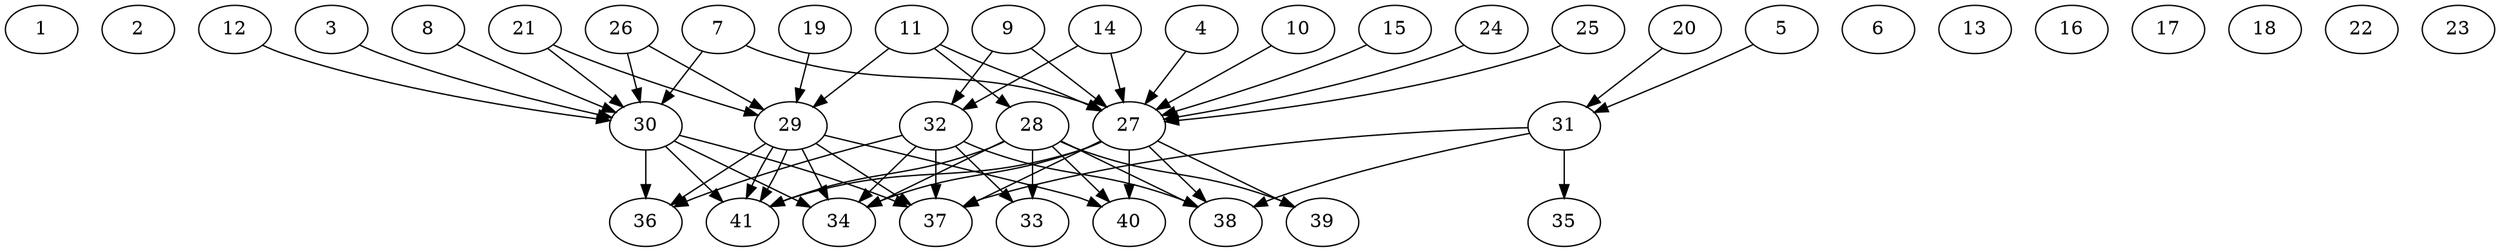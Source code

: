 // DAG (tier=3-complex, mode=compute, n=41, ccr=0.479, fat=0.825, density=0.765, regular=0.270, jump=0.346, mindata=1048576, maxdata=16777216)
// DAG automatically generated by daggen at Sun Aug 24 16:33:34 2025
// /home/ermia/Project/Environments/daggen/bin/daggen --dot --ccr 0.479 --fat 0.825 --regular 0.270 --density 0.765 --jump 0.346 --mindata 1048576 --maxdata 16777216 -n 41 
digraph G {
  1 [size="4325877134666678403072", alpha="0.08", expect_size="2162938567333339201536"]
  2 [size="9204340216089472", alpha="0.11", expect_size="4602170108044736"]
  3 [size="12911448573235640", alpha="0.10", expect_size="6455724286617820"]
  3 -> 30 [size ="1196310828941312"]
  4 [size="111859800096641952", alpha="0.09", expect_size="55929900048320976"]
  4 -> 27 [size ="49248921976832"]
  5 [size="4027541421338176512", alpha="0.10", expect_size="2013770710669088256"]
  5 -> 31 [size ="1530409665953792"]
  6 [size="51616163214007312", alpha="0.18", expect_size="25808081607003656"]
  7 [size="12867841665582678", alpha="0.12", expect_size="6433920832791339"]
  7 -> 27 [size ="231563463753728"]
  7 -> 30 [size ="231563463753728"]
  8 [size="785369882504986624000", alpha="0.10", expect_size="392684941252493312000"]
  8 -> 30 [size ="680988036300800"]
  9 [size="2737457239059851116544", alpha="0.03", expect_size="1368728619529925558272"]
  9 -> 27 [size ="1565506528083968"]
  9 -> 32 [size ="1565506528083968"]
  10 [size="532418586998148544", alpha="0.02", expect_size="266209293499074272"]
  10 -> 27 [size ="440804581572608"]
  11 [size="881760588999417344", alpha="0.09", expect_size="440880294499708672"]
  11 -> 27 [size ="393959306166272"]
  11 -> 28 [size ="393959306166272"]
  11 -> 29 [size ="393959306166272"]
  12 [size="12861705183389992", alpha="0.07", expect_size="6430852591694996"]
  12 -> 30 [size ="746905684410368"]
  13 [size="1916382836244348928", alpha="0.19", expect_size="958191418122174464"]
  14 [size="2734452566520741494784", alpha="0.02", expect_size="1367226283260370747392"]
  14 -> 27 [size ="1564360770060288"]
  14 -> 32 [size ="1564360770060288"]
  15 [size="50473162371703504896", alpha="0.14", expect_size="25236581185851752448"]
  15 -> 27 [size ="109260620955648"]
  16 [size="102405528656686400", alpha="0.00", expect_size="51202764328343200"]
  17 [size="60870841537961256", alpha="0.12", expect_size="30435420768980628"]
  18 [size="353962176261115609088", alpha="0.15", expect_size="176981088130557804544"]
  19 [size="19002101096367944", alpha="0.02", expect_size="9501050548183972"]
  19 -> 29 [size ="747380689338368"]
  20 [size="621080156471906271232", alpha="0.10", expect_size="310540078235953135616"]
  20 -> 31 [size ="582355823624192"]
  21 [size="28967294577635728", alpha="0.10", expect_size="14483647288817864"]
  21 -> 29 [size ="1143806237868032"]
  21 -> 30 [size ="1143806237868032"]
  22 [size="1146598683002869376", alpha="0.16", expect_size="573299341501434688"]
  23 [size="325906924374407872", alpha="0.10", expect_size="162953462187203936"]
  24 [size="29967666735078408", alpha="0.14", expect_size="14983833367539204"]
  24 -> 27 [size ="664610965291008"]
  25 [size="1863787818682121453568", alpha="0.02", expect_size="931893909341060726784"]
  25 -> 27 [size ="1211586148564992"]
  26 [size="1513223485473879552", alpha="0.20", expect_size="756611742736939776"]
  26 -> 29 [size ="516531968540672"]
  26 -> 30 [size ="516531968540672"]
  27 [size="3709259165115180", alpha="0.16", expect_size="1854629582557590"]
  27 -> 34 [size ="278700562055168"]
  27 -> 37 [size ="278700562055168"]
  27 -> 38 [size ="278700562055168"]
  27 -> 39 [size ="278700562055168"]
  27 -> 40 [size ="278700562055168"]
  27 -> 41 [size ="278700562055168"]
  28 [size="8630469694909616", alpha="0.19", expect_size="4315234847454808"]
  28 -> 33 [size ="224478554488832"]
  28 -> 34 [size ="224478554488832"]
  28 -> 38 [size ="224478554488832"]
  28 -> 39 [size ="224478554488832"]
  28 -> 40 [size ="224478554488832"]
  28 -> 41 [size ="224478554488832"]
  29 [size="3027259880978453102592", alpha="0.10", expect_size="1513629940489226551296"]
  29 -> 34 [size ="1674132357906432"]
  29 -> 36 [size ="1674132357906432"]
  29 -> 37 [size ="1674132357906432"]
  29 -> 40 [size ="1674132357906432"]
  29 -> 41 [size ="1674132357906432"]
  29 -> 41 [size ="1674132357906432"]
  30 [size="311695093877012", alpha="0.07", expect_size="155847546938506"]
  30 -> 34 [size ="23535288320000"]
  30 -> 36 [size ="23535288320000"]
  30 -> 37 [size ="23535288320000"]
  30 -> 41 [size ="23535288320000"]
  31 [size="385116491751620608000", alpha="0.18", expect_size="192558245875810304000"]
  31 -> 35 [size ="423465530163200"]
  31 -> 37 [size ="423465530163200"]
  31 -> 38 [size ="423465530163200"]
  32 [size="13137921171687494", alpha="0.03", expect_size="6568960585843747"]
  32 -> 33 [size ="478298303889408"]
  32 -> 34 [size ="478298303889408"]
  32 -> 36 [size ="478298303889408"]
  32 -> 37 [size ="478298303889408"]
  32 -> 38 [size ="478298303889408"]
  33 [size="6055210796858788864", alpha="0.08", expect_size="3027605398429394432"]
  34 [size="1193471620192638208", alpha="0.04", expect_size="596735810096319104"]
  35 [size="70486760541699178496", alpha="0.09", expect_size="35243380270849589248"]
  36 [size="5813978275180969984", alpha="0.18", expect_size="2906989137590484992"]
  37 [size="4563352881408149291008", alpha="0.01", expect_size="2281676440704074645504"]
  38 [size="17425036228190188", alpha="0.08", expect_size="8712518114095094"]
  39 [size="455344438388696547328", alpha="0.17", expect_size="227672219194348273664"]
  40 [size="50530646483751640", alpha="0.11", expect_size="25265323241875820"]
  41 [size="2650623353454329856000", alpha="0.14", expect_size="1325311676727164928000"]
}